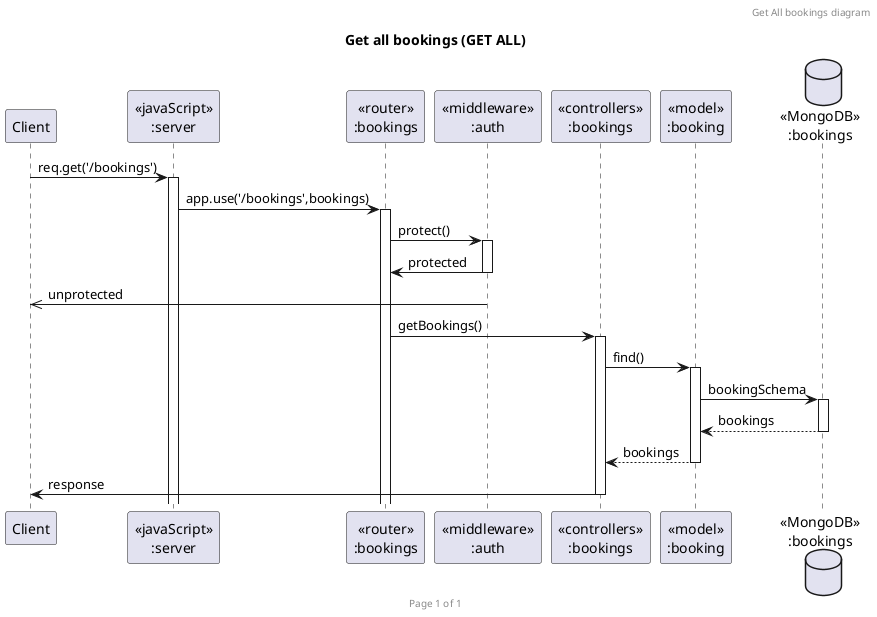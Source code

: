 @startuml Get all bookings (GET ALL)

header Get All bookings diagram
footer Page %page% of %lastpage%
title "Get all bookings (GET ALL)"

participant "Client" as client
participant "<<javaScript>>\n:server" as server
participant "<<router>>\n:bookings" as routerbookings
participant "<<middleware>>\n:auth" as middlewareAuth
participant "<<controllers>>\n:bookings" as controllersbookings
participant "<<model>>\n:booking" as modelbooking
database "<<MongoDB>>\n:bookings" as bookingsDatabase

client->server ++:req.get('/bookings')
server->routerbookings ++:app.use('/bookings',bookings)
routerbookings->middlewareAuth ++: protect()
middlewareAuth->routerbookings --: protected
middlewareAuth ->> client --: unprotected
routerbookings -> controllersbookings ++:getBookings()
controllersbookings->modelbooking ++:find()
modelbooking ->bookingsDatabase ++: bookingSchema
bookingsDatabase --> modelbooking --: bookings
controllersbookings <-- modelbooking --:bookings
controllersbookings->client --:response

@enduml
